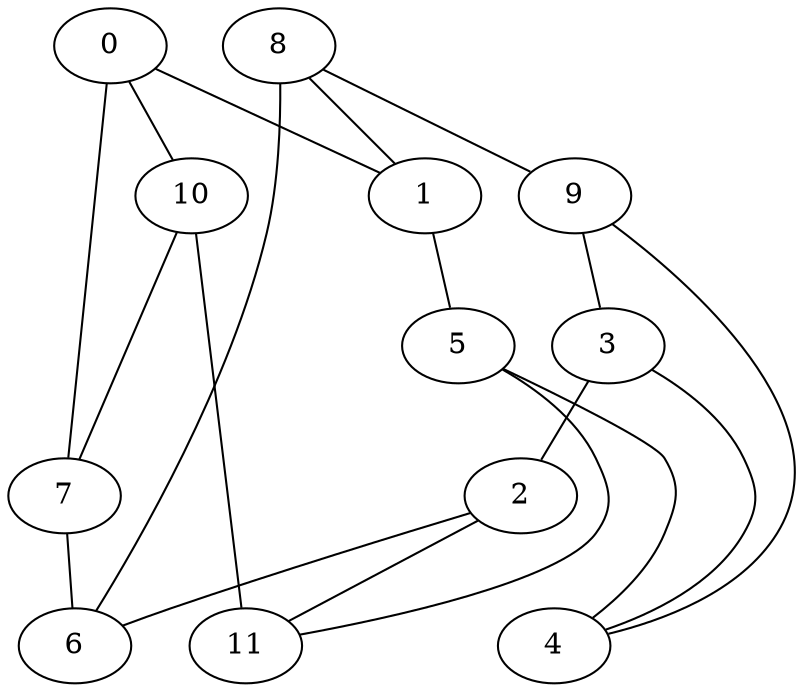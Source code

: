 strict graph {


	"8" [  weight=0 ];

	"8" -- "1" [  weight=0 ];

	"8" -- "9" [  weight=0 ];

	"8" -- "6" [  weight=0 ];

	"0" [  weight=0 ];

	"0" -- "10" [  weight=0 ];

	"0" -- "1" [  weight=0 ];

	"0" -- "7" [  weight=0 ];

	"1" [  weight=0 ];

	"1" -- "8" [  weight=0 ];

	"1" -- "5" [  weight=0 ];

	"1" [  weight=0 ];

	"9" [  weight=0 ];

	"9" -- "8" [  weight=0 ];

	"9" -- "4" [  weight=0 ];

	"9" -- "3" [  weight=0 ];

	"3" [  weight=0 ];

	"3" -- "2" [  weight=0 ];

	"3" -- "9" [  weight=0 ];

	"3" -- "4" [  weight=0 ];

	"5" [  weight=0 ];

	"5" -- "4" [  weight=0 ];

	"5" -- "11" [  weight=0 ];

	"5" -- "1" [  weight=0 ];

	"4" [  weight=0 ];

	"4" -- "5" [  weight=0 ];

	"4" -- "9" [  weight=0 ];

	"4" -- "3" [  weight=0 ];

	"10" [  weight=0 ];

	"10" [  weight=0 ];

	"10" -- "11" [  weight=0 ];

	"10" -- "7" [  weight=0 ];

	"7" [  weight=0 ];

	"7" [  weight=0 ];

	"7" -- "6" [  weight=0 ];

	"7" -- "10" [  weight=0 ];

	"2" [  weight=0 ];

	"2" -- "3" [  weight=0 ];

	"2" -- "6" [  weight=0 ];

	"2" -- "11" [  weight=0 ];

	"6" [  weight=0 ];

	"6" -- "8" [  weight=0 ];

	"6" -- "7" [  weight=0 ];

	"6" -- "2" [  weight=0 ];

	"11" [  weight=0 ];

	"11" -- "10" [  weight=0 ];

	"11" -- "5" [  weight=0 ];

	"11" -- "2" [  weight=0 ];

}
